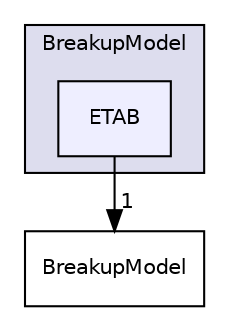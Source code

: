 digraph "src/lagrangian/spray/submodels/BreakupModel/ETAB" {
  bgcolor=transparent;
  compound=true
  node [ fontsize="10", fontname="Helvetica"];
  edge [ labelfontsize="10", labelfontname="Helvetica"];
  subgraph clusterdir_7862d93b0f83aa5120e5fba7616a1684 {
    graph [ bgcolor="#ddddee", pencolor="black", label="BreakupModel" fontname="Helvetica", fontsize="10", URL="dir_7862d93b0f83aa5120e5fba7616a1684.html"]
  dir_da064c207f28ed2912c1e551113eed54 [shape=box, label="ETAB", style="filled", fillcolor="#eeeeff", pencolor="black", URL="dir_da064c207f28ed2912c1e551113eed54.html"];
  }
  dir_960cc54e61b1c0cc02c9fe03d6c537da [shape=box label="BreakupModel" URL="dir_960cc54e61b1c0cc02c9fe03d6c537da.html"];
  dir_da064c207f28ed2912c1e551113eed54->dir_960cc54e61b1c0cc02c9fe03d6c537da [headlabel="1", labeldistance=1.5 headhref="dir_001695_001694.html"];
}
